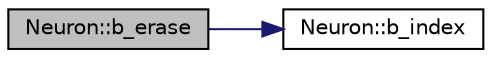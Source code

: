 digraph "Neuron::b_erase"
{
  edge [fontname="Helvetica",fontsize="10",labelfontname="Helvetica",labelfontsize="10"];
  node [fontname="Helvetica",fontsize="10",shape=record];
  rankdir="LR";
  Node9 [label="Neuron::b_erase",height=0.2,width=0.4,color="black", fillcolor="grey75", style="filled", fontcolor="black"];
  Node9 -> Node10 [color="midnightblue",fontsize="10",style="solid",fontname="Helvetica"];
  Node10 [label="Neuron::b_index",height=0.2,width=0.4,color="black", fillcolor="white", style="filled",URL="$class_neuron.html#a0e83bd21656eda8407ddb56d725a3d52",tooltip="returns index of buffer in which to write "];
}
